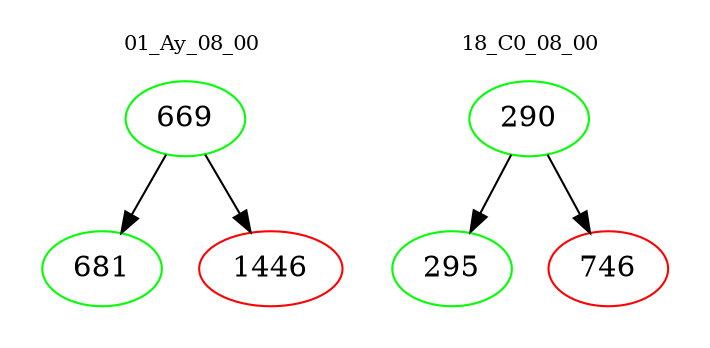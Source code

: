 digraph{
subgraph cluster_0 {
color = white
label = "01_Ay_08_00";
fontsize=10;
T0_669 [label="669", color="green"]
T0_669 -> T0_681 [color="black"]
T0_681 [label="681", color="green"]
T0_669 -> T0_1446 [color="black"]
T0_1446 [label="1446", color="red"]
}
subgraph cluster_1 {
color = white
label = "18_C0_08_00";
fontsize=10;
T1_290 [label="290", color="green"]
T1_290 -> T1_295 [color="black"]
T1_295 [label="295", color="green"]
T1_290 -> T1_746 [color="black"]
T1_746 [label="746", color="red"]
}
}
